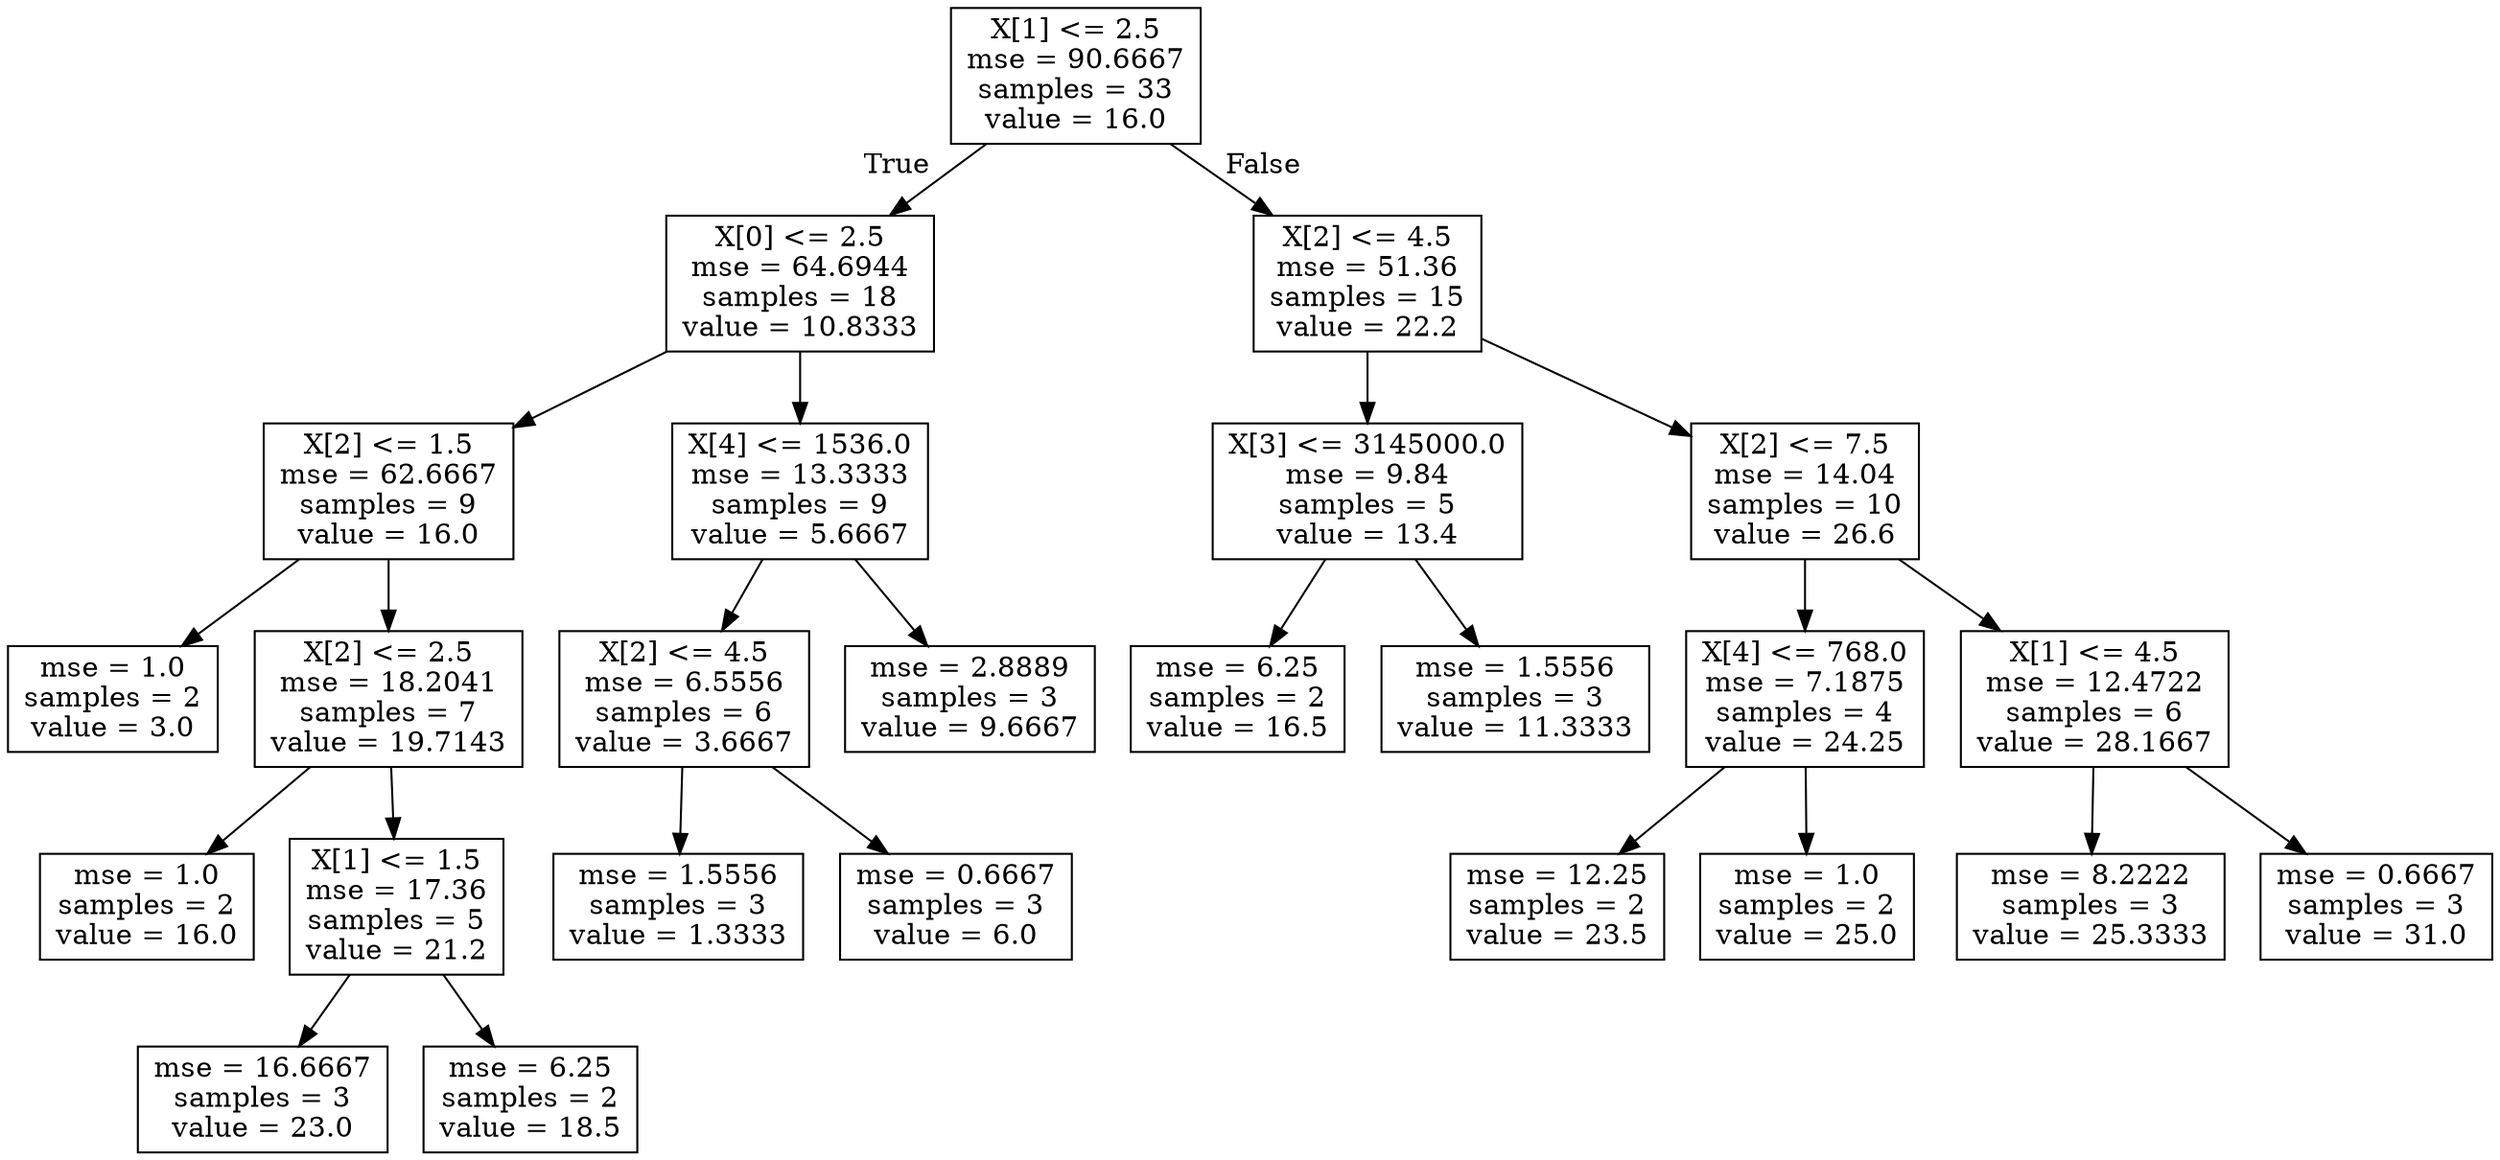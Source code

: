 digraph Tree {
node [shape=box] ;
0 [label="X[1] <= 2.5\nmse = 90.6667\nsamples = 33\nvalue = 16.0"] ;
1 [label="X[0] <= 2.5\nmse = 64.6944\nsamples = 18\nvalue = 10.8333"] ;
0 -> 1 [labeldistance=2.5, labelangle=45, headlabel="True"] ;
2 [label="X[2] <= 1.5\nmse = 62.6667\nsamples = 9\nvalue = 16.0"] ;
1 -> 2 ;
3 [label="mse = 1.0\nsamples = 2\nvalue = 3.0"] ;
2 -> 3 ;
4 [label="X[2] <= 2.5\nmse = 18.2041\nsamples = 7\nvalue = 19.7143"] ;
2 -> 4 ;
5 [label="mse = 1.0\nsamples = 2\nvalue = 16.0"] ;
4 -> 5 ;
6 [label="X[1] <= 1.5\nmse = 17.36\nsamples = 5\nvalue = 21.2"] ;
4 -> 6 ;
7 [label="mse = 16.6667\nsamples = 3\nvalue = 23.0"] ;
6 -> 7 ;
8 [label="mse = 6.25\nsamples = 2\nvalue = 18.5"] ;
6 -> 8 ;
9 [label="X[4] <= 1536.0\nmse = 13.3333\nsamples = 9\nvalue = 5.6667"] ;
1 -> 9 ;
10 [label="X[2] <= 4.5\nmse = 6.5556\nsamples = 6\nvalue = 3.6667"] ;
9 -> 10 ;
11 [label="mse = 1.5556\nsamples = 3\nvalue = 1.3333"] ;
10 -> 11 ;
12 [label="mse = 0.6667\nsamples = 3\nvalue = 6.0"] ;
10 -> 12 ;
13 [label="mse = 2.8889\nsamples = 3\nvalue = 9.6667"] ;
9 -> 13 ;
14 [label="X[2] <= 4.5\nmse = 51.36\nsamples = 15\nvalue = 22.2"] ;
0 -> 14 [labeldistance=2.5, labelangle=-45, headlabel="False"] ;
15 [label="X[3] <= 3145000.0\nmse = 9.84\nsamples = 5\nvalue = 13.4"] ;
14 -> 15 ;
16 [label="mse = 6.25\nsamples = 2\nvalue = 16.5"] ;
15 -> 16 ;
17 [label="mse = 1.5556\nsamples = 3\nvalue = 11.3333"] ;
15 -> 17 ;
18 [label="X[2] <= 7.5\nmse = 14.04\nsamples = 10\nvalue = 26.6"] ;
14 -> 18 ;
19 [label="X[4] <= 768.0\nmse = 7.1875\nsamples = 4\nvalue = 24.25"] ;
18 -> 19 ;
20 [label="mse = 12.25\nsamples = 2\nvalue = 23.5"] ;
19 -> 20 ;
21 [label="mse = 1.0\nsamples = 2\nvalue = 25.0"] ;
19 -> 21 ;
22 [label="X[1] <= 4.5\nmse = 12.4722\nsamples = 6\nvalue = 28.1667"] ;
18 -> 22 ;
23 [label="mse = 8.2222\nsamples = 3\nvalue = 25.3333"] ;
22 -> 23 ;
24 [label="mse = 0.6667\nsamples = 3\nvalue = 31.0"] ;
22 -> 24 ;
}
